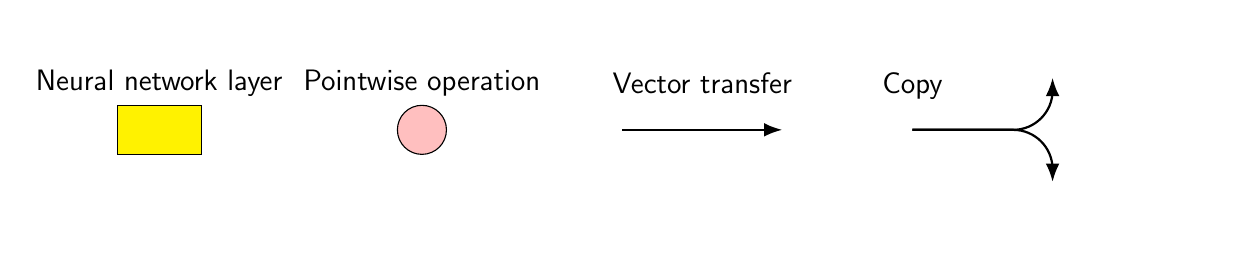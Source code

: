 
\begin{tikzpicture}[ % GLOBAL CFG
    font=\sf \scriptsize,
    >=LaTeX,
    scale = 0.89,
    every node/.style={scale=0.89},
    % Styles
    cell/.style={% For the main box
        rectangle, 
        rounded corners=5mm, 
        draw,
        very thick,
        },
    operator/.style={%For operators like +  and  x
        circle,
        draw,
        inner sep=-0.5pt,
        minimum height =.70cm,
        },
    function/.style={%For functions
        ellipse,
        draw,
        inner sep=1pt
        },
    ct/.style={% For external inputs and outputs
        circle,
        draw,
        line width = .75pt,
        minimum width=1cm,
        inner sep=1pt,
        },
    gt/.style={% For internal inputs
        rectangle,
        draw,
        minimum width=12mm,
        minimum height=7mm,
        inner sep=1pt
        },
    mylabel/.style={% something new that I have learned
        font=\scriptsize\sffamily ,
        opacity = 0.2, 
        size = \large,
        },
    ArrowC1/.style={% Arrows with rounded corners
        rounded corners=10cm,
        thick,
        },
    ArrowC2/.style={% Arrows with big rounded corners
        rounded corners=.5cm,
        thick,
        },
    ]
    
    \node [gt, fill = yellow, opacity = 1.0, label = {\large Neural network  layer}] (ibox4) at (-2.75, 0) {}; 
    \node [operator, fill = pink, opacity = 1.0, label = {\large Pointwise operation}] (mux1) at (1, 0) { }; 
    
    % Vector transfer element
    \node [operator, fill = pink, opacity = .0] (n1) at (3.5, 0) { }; 
    \node [operator, fill = pink, opacity = .0] (n2) at (6.5, 0) { }; 
    \draw [->, ArrowC2, opacity = 1.0] (n1) -- (n2) node[midway, above=3.5mm of n1] {\large Vector transfer};
    
    % copy
    \node [operator, fill = pink, opacity = .0] (c1) at (10, 1.1) { }; 
    \node [operator, fill = pink, opacity = .0] (c2) at (10, -1.1) { };
    \node [operator, fill = pink, opacity = .0] (c3) at (8, 0) { }; 
    
    \draw [->, ArrowC2, opacity = 1.0] (c3 -| c1)++(-2., 0) -| (c1) node[above=-0.5mm of c3] {\large Copy};
    \draw [->, ArrowC2, opacity = 1.0] (c3 -| c2)++(-2., 0) -| (c2) ;

    % Concatenate
    \node [operator, fill = pink, opacity = .0] (co1) at (10, 1.0) { }; 
    \node [operator, fill = pink, opacity = .0] (co2) at (10, -1.0) { };
    \node [operator, fill = pink, opacity = .0] (co3) at (12, 0) { }; 
    
    %\draw [->, ArrowC2, opacity = 1.0, label = {Vector Transfer}] (c1) -- (c3) ;
    %\draw [->, ArrowC2, opacity = 1.0, label = {Vector Transfer}] (c1 -| c3)++(.5, 3.5) -| (c1) ;

    %\draw [->, ArrowC2, opacity = 1.0] (co1) |- (co3); %(co1) -- (co3);
    %\draw [->, ArrowC2, opacity = 1.0] (co2) |- (co3) node[above=0.5mm of co3] {\large Concatenate};
    
    \end{tikzpicture}
    
    
    

